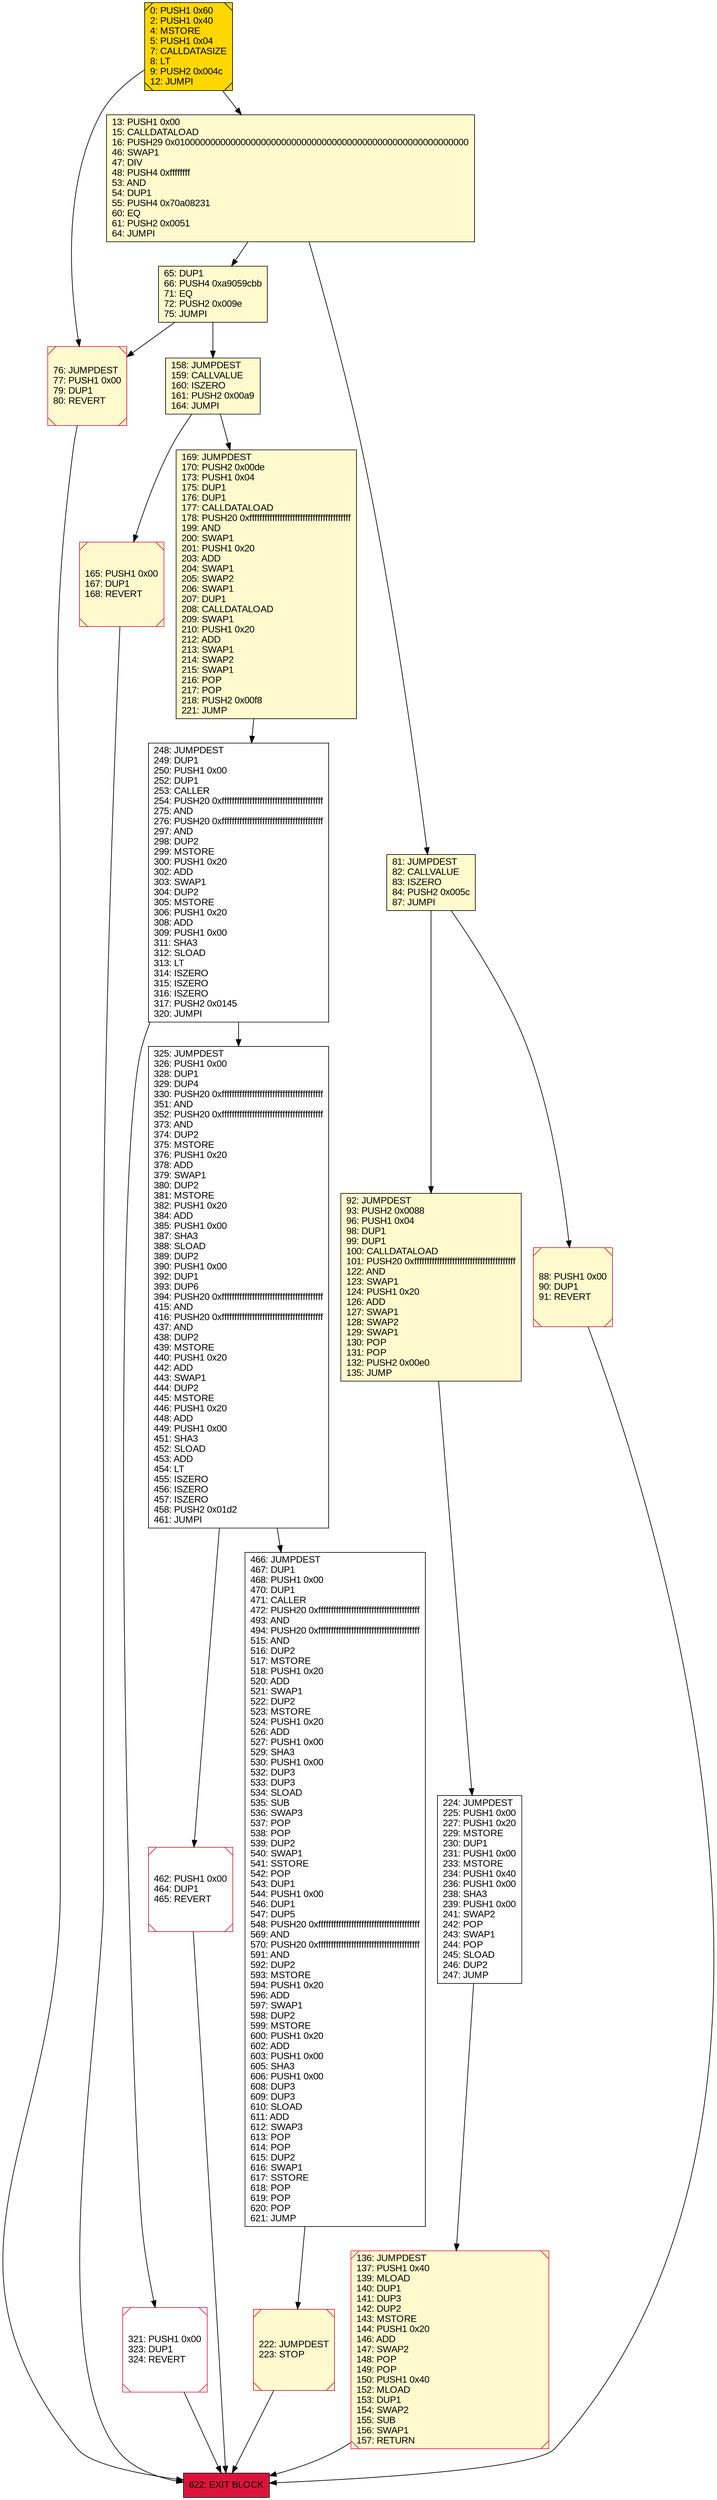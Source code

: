 digraph G {
bgcolor=transparent rankdir=UD;
node [shape=box style=filled color=black fillcolor=white fontname=arial fontcolor=black];
321 [label="321: PUSH1 0x00\l323: DUP1\l324: REVERT\l" shape=Msquare color=crimson ];
92 [label="92: JUMPDEST\l93: PUSH2 0x0088\l96: PUSH1 0x04\l98: DUP1\l99: DUP1\l100: CALLDATALOAD\l101: PUSH20 0xffffffffffffffffffffffffffffffffffffffff\l122: AND\l123: SWAP1\l124: PUSH1 0x20\l126: ADD\l127: SWAP1\l128: SWAP2\l129: SWAP1\l130: POP\l131: POP\l132: PUSH2 0x00e0\l135: JUMP\l" fillcolor=lemonchiffon ];
165 [label="165: PUSH1 0x00\l167: DUP1\l168: REVERT\l" fillcolor=lemonchiffon shape=Msquare color=crimson ];
248 [label="248: JUMPDEST\l249: DUP1\l250: PUSH1 0x00\l252: DUP1\l253: CALLER\l254: PUSH20 0xffffffffffffffffffffffffffffffffffffffff\l275: AND\l276: PUSH20 0xffffffffffffffffffffffffffffffffffffffff\l297: AND\l298: DUP2\l299: MSTORE\l300: PUSH1 0x20\l302: ADD\l303: SWAP1\l304: DUP2\l305: MSTORE\l306: PUSH1 0x20\l308: ADD\l309: PUSH1 0x00\l311: SHA3\l312: SLOAD\l313: LT\l314: ISZERO\l315: ISZERO\l316: ISZERO\l317: PUSH2 0x0145\l320: JUMPI\l" ];
65 [label="65: DUP1\l66: PUSH4 0xa9059cbb\l71: EQ\l72: PUSH2 0x009e\l75: JUMPI\l" fillcolor=lemonchiffon ];
0 [label="0: PUSH1 0x60\l2: PUSH1 0x40\l4: MSTORE\l5: PUSH1 0x04\l7: CALLDATASIZE\l8: LT\l9: PUSH2 0x004c\l12: JUMPI\l" fillcolor=lemonchiffon shape=Msquare fillcolor=gold ];
76 [label="76: JUMPDEST\l77: PUSH1 0x00\l79: DUP1\l80: REVERT\l" fillcolor=lemonchiffon shape=Msquare color=crimson ];
222 [label="222: JUMPDEST\l223: STOP\l" fillcolor=lemonchiffon shape=Msquare color=crimson ];
622 [label="622: EXIT BLOCK\l" fillcolor=crimson ];
462 [label="462: PUSH1 0x00\l464: DUP1\l465: REVERT\l" shape=Msquare color=crimson ];
81 [label="81: JUMPDEST\l82: CALLVALUE\l83: ISZERO\l84: PUSH2 0x005c\l87: JUMPI\l" fillcolor=lemonchiffon ];
169 [label="169: JUMPDEST\l170: PUSH2 0x00de\l173: PUSH1 0x04\l175: DUP1\l176: DUP1\l177: CALLDATALOAD\l178: PUSH20 0xffffffffffffffffffffffffffffffffffffffff\l199: AND\l200: SWAP1\l201: PUSH1 0x20\l203: ADD\l204: SWAP1\l205: SWAP2\l206: SWAP1\l207: DUP1\l208: CALLDATALOAD\l209: SWAP1\l210: PUSH1 0x20\l212: ADD\l213: SWAP1\l214: SWAP2\l215: SWAP1\l216: POP\l217: POP\l218: PUSH2 0x00f8\l221: JUMP\l" fillcolor=lemonchiffon ];
13 [label="13: PUSH1 0x00\l15: CALLDATALOAD\l16: PUSH29 0x0100000000000000000000000000000000000000000000000000000000\l46: SWAP1\l47: DIV\l48: PUSH4 0xffffffff\l53: AND\l54: DUP1\l55: PUSH4 0x70a08231\l60: EQ\l61: PUSH2 0x0051\l64: JUMPI\l" fillcolor=lemonchiffon ];
158 [label="158: JUMPDEST\l159: CALLVALUE\l160: ISZERO\l161: PUSH2 0x00a9\l164: JUMPI\l" fillcolor=lemonchiffon ];
88 [label="88: PUSH1 0x00\l90: DUP1\l91: REVERT\l" fillcolor=lemonchiffon shape=Msquare color=crimson ];
224 [label="224: JUMPDEST\l225: PUSH1 0x00\l227: PUSH1 0x20\l229: MSTORE\l230: DUP1\l231: PUSH1 0x00\l233: MSTORE\l234: PUSH1 0x40\l236: PUSH1 0x00\l238: SHA3\l239: PUSH1 0x00\l241: SWAP2\l242: POP\l243: SWAP1\l244: POP\l245: SLOAD\l246: DUP2\l247: JUMP\l" ];
136 [label="136: JUMPDEST\l137: PUSH1 0x40\l139: MLOAD\l140: DUP1\l141: DUP3\l142: DUP2\l143: MSTORE\l144: PUSH1 0x20\l146: ADD\l147: SWAP2\l148: POP\l149: POP\l150: PUSH1 0x40\l152: MLOAD\l153: DUP1\l154: SWAP2\l155: SUB\l156: SWAP1\l157: RETURN\l" fillcolor=lemonchiffon shape=Msquare color=crimson ];
466 [label="466: JUMPDEST\l467: DUP1\l468: PUSH1 0x00\l470: DUP1\l471: CALLER\l472: PUSH20 0xffffffffffffffffffffffffffffffffffffffff\l493: AND\l494: PUSH20 0xffffffffffffffffffffffffffffffffffffffff\l515: AND\l516: DUP2\l517: MSTORE\l518: PUSH1 0x20\l520: ADD\l521: SWAP1\l522: DUP2\l523: MSTORE\l524: PUSH1 0x20\l526: ADD\l527: PUSH1 0x00\l529: SHA3\l530: PUSH1 0x00\l532: DUP3\l533: DUP3\l534: SLOAD\l535: SUB\l536: SWAP3\l537: POP\l538: POP\l539: DUP2\l540: SWAP1\l541: SSTORE\l542: POP\l543: DUP1\l544: PUSH1 0x00\l546: DUP1\l547: DUP5\l548: PUSH20 0xffffffffffffffffffffffffffffffffffffffff\l569: AND\l570: PUSH20 0xffffffffffffffffffffffffffffffffffffffff\l591: AND\l592: DUP2\l593: MSTORE\l594: PUSH1 0x20\l596: ADD\l597: SWAP1\l598: DUP2\l599: MSTORE\l600: PUSH1 0x20\l602: ADD\l603: PUSH1 0x00\l605: SHA3\l606: PUSH1 0x00\l608: DUP3\l609: DUP3\l610: SLOAD\l611: ADD\l612: SWAP3\l613: POP\l614: POP\l615: DUP2\l616: SWAP1\l617: SSTORE\l618: POP\l619: POP\l620: POP\l621: JUMP\l" ];
325 [label="325: JUMPDEST\l326: PUSH1 0x00\l328: DUP1\l329: DUP4\l330: PUSH20 0xffffffffffffffffffffffffffffffffffffffff\l351: AND\l352: PUSH20 0xffffffffffffffffffffffffffffffffffffffff\l373: AND\l374: DUP2\l375: MSTORE\l376: PUSH1 0x20\l378: ADD\l379: SWAP1\l380: DUP2\l381: MSTORE\l382: PUSH1 0x20\l384: ADD\l385: PUSH1 0x00\l387: SHA3\l388: SLOAD\l389: DUP2\l390: PUSH1 0x00\l392: DUP1\l393: DUP6\l394: PUSH20 0xffffffffffffffffffffffffffffffffffffffff\l415: AND\l416: PUSH20 0xffffffffffffffffffffffffffffffffffffffff\l437: AND\l438: DUP2\l439: MSTORE\l440: PUSH1 0x20\l442: ADD\l443: SWAP1\l444: DUP2\l445: MSTORE\l446: PUSH1 0x20\l448: ADD\l449: PUSH1 0x00\l451: SHA3\l452: SLOAD\l453: ADD\l454: LT\l455: ISZERO\l456: ISZERO\l457: ISZERO\l458: PUSH2 0x01d2\l461: JUMPI\l" ];
224 -> 136;
462 -> 622;
325 -> 466;
13 -> 81;
158 -> 169;
81 -> 88;
321 -> 622;
13 -> 65;
0 -> 13;
158 -> 165;
136 -> 622;
169 -> 248;
88 -> 622;
466 -> 222;
248 -> 325;
222 -> 622;
248 -> 321;
76 -> 622;
165 -> 622;
65 -> 76;
0 -> 76;
325 -> 462;
65 -> 158;
81 -> 92;
92 -> 224;
}